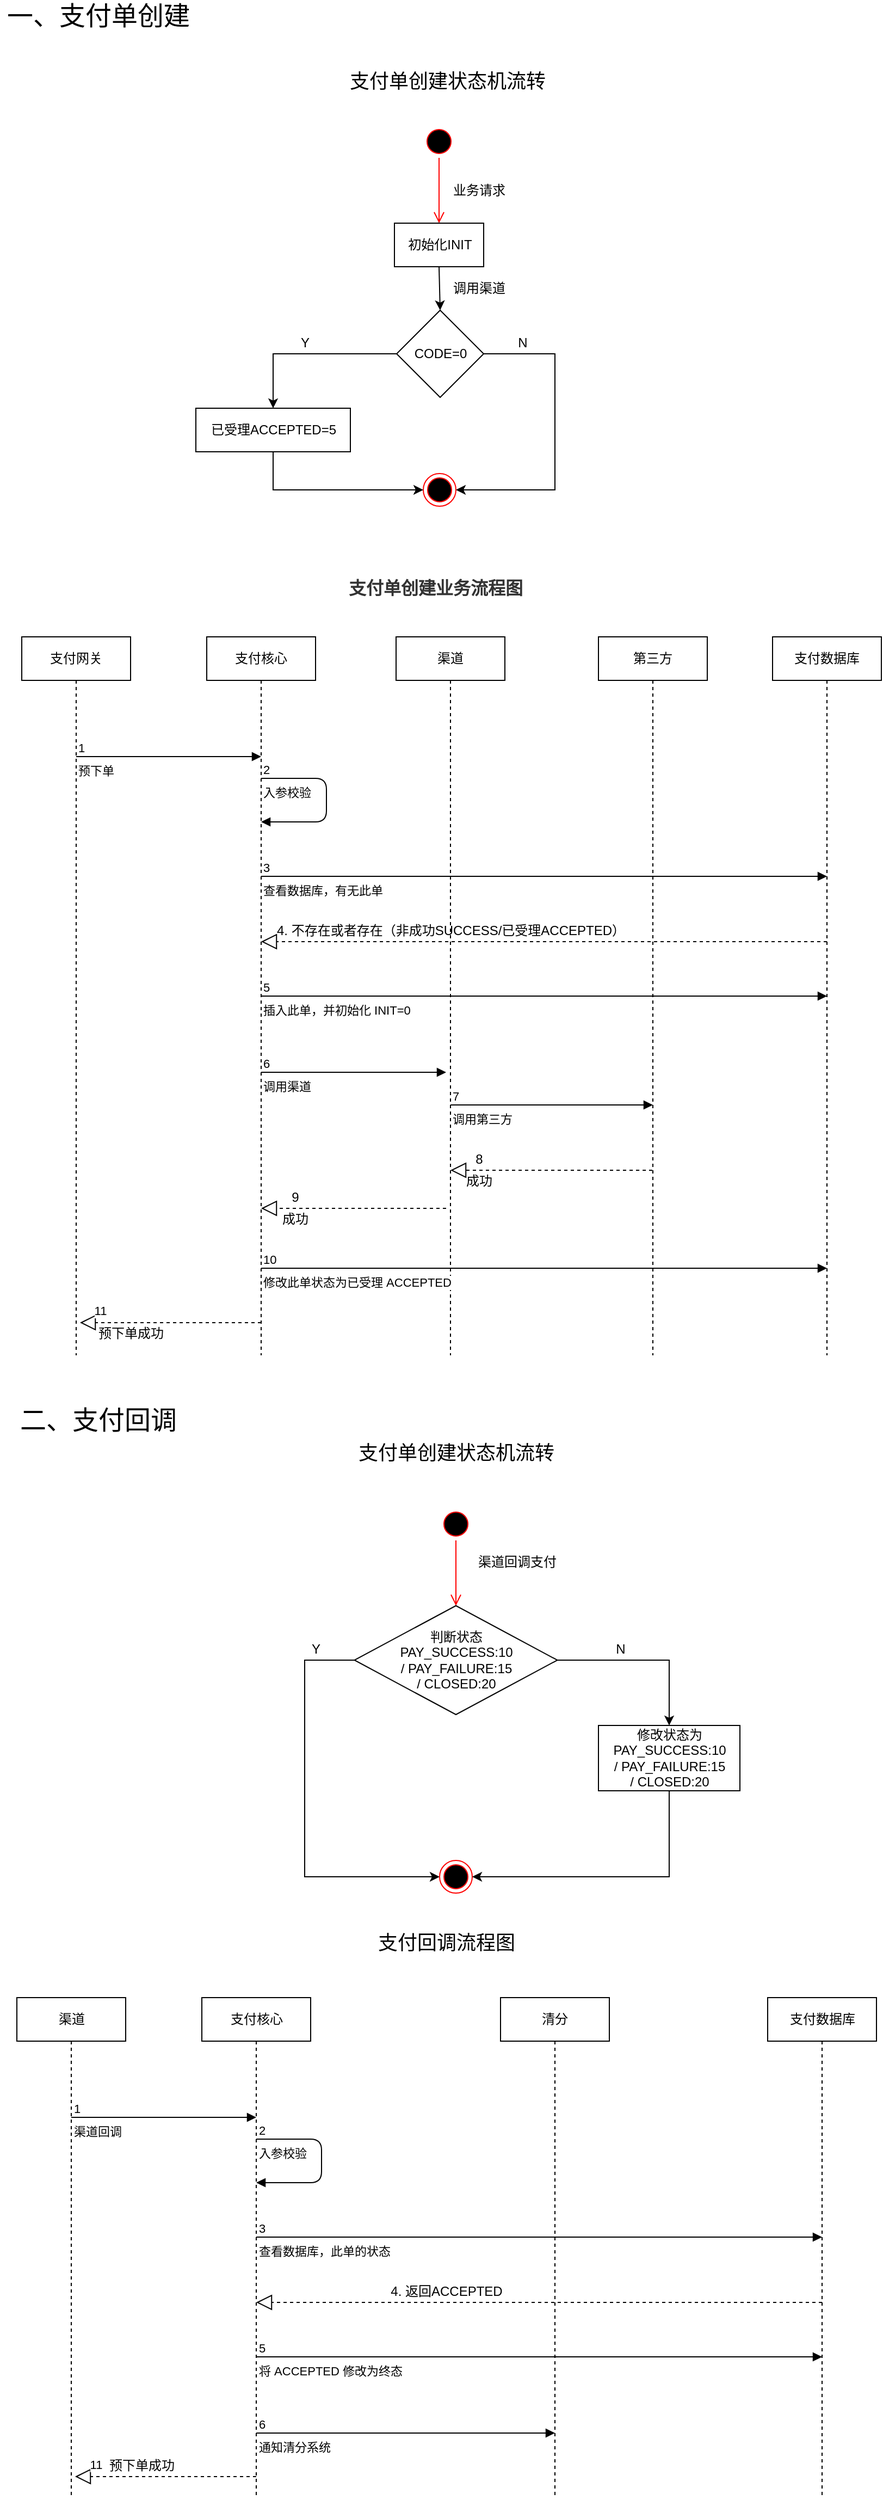<mxfile version="14.4.2" type="github">
  <diagram id="doO7QD25XSTSyCwF2JsC" name="Page-1">
    <mxGraphModel dx="946" dy="591" grid="1" gridSize="10" guides="1" tooltips="1" connect="1" arrows="1" fold="1" page="1" pageScale="1" pageWidth="827" pageHeight="1169" math="0" shadow="0">
      <root>
        <mxCell id="0" />
        <mxCell id="1" parent="0" />
        <mxCell id="Pw1JwfpGeaFqBJXXxSC6-7" value="支付网关" style="shape=umlLifeline;perimeter=lifelinePerimeter;whiteSpace=wrap;html=1;container=1;collapsible=0;recursiveResize=0;outlineConnect=0;" vertex="1" parent="1">
          <mxGeometry x="30" y="620" width="100" height="660" as="geometry" />
        </mxCell>
        <mxCell id="Pw1JwfpGeaFqBJXXxSC6-12" value="预下单" style="endArrow=block;endFill=1;html=1;edgeStyle=orthogonalEdgeStyle;align=left;verticalAlign=top;" edge="1" parent="Pw1JwfpGeaFqBJXXxSC6-7">
          <mxGeometry x="-1" relative="1" as="geometry">
            <mxPoint x="50" y="110" as="sourcePoint" />
            <mxPoint x="220" y="110" as="targetPoint" />
          </mxGeometry>
        </mxCell>
        <mxCell id="Pw1JwfpGeaFqBJXXxSC6-13" value="1" style="edgeLabel;resizable=0;html=1;align=left;verticalAlign=bottom;" connectable="0" vertex="1" parent="Pw1JwfpGeaFqBJXXxSC6-12">
          <mxGeometry x="-1" relative="1" as="geometry" />
        </mxCell>
        <mxCell id="Pw1JwfpGeaFqBJXXxSC6-8" value="支付核心" style="shape=umlLifeline;perimeter=lifelinePerimeter;whiteSpace=wrap;html=1;container=1;collapsible=0;recursiveResize=0;outlineConnect=0;" vertex="1" parent="1">
          <mxGeometry x="200" y="620" width="100" height="660" as="geometry" />
        </mxCell>
        <mxCell id="Pw1JwfpGeaFqBJXXxSC6-9" value="渠道" style="shape=umlLifeline;perimeter=lifelinePerimeter;whiteSpace=wrap;html=1;container=1;collapsible=0;recursiveResize=0;outlineConnect=0;" vertex="1" parent="1">
          <mxGeometry x="374" y="620" width="100" height="660" as="geometry" />
        </mxCell>
        <mxCell id="Pw1JwfpGeaFqBJXXxSC6-10" value="第三方" style="shape=umlLifeline;perimeter=lifelinePerimeter;whiteSpace=wrap;html=1;container=1;collapsible=0;recursiveResize=0;outlineConnect=0;" vertex="1" parent="1">
          <mxGeometry x="560" y="620" width="100" height="660" as="geometry" />
        </mxCell>
        <mxCell id="Pw1JwfpGeaFqBJXXxSC6-11" value="支付数据库" style="shape=umlLifeline;perimeter=lifelinePerimeter;whiteSpace=wrap;html=1;container=1;collapsible=0;recursiveResize=0;outlineConnect=0;" vertex="1" parent="1">
          <mxGeometry x="720" y="620" width="100" height="660" as="geometry" />
        </mxCell>
        <mxCell id="Pw1JwfpGeaFqBJXXxSC6-14" value="入参校验" style="endArrow=block;endFill=1;html=1;edgeStyle=orthogonalEdgeStyle;align=left;verticalAlign=top;" edge="1" parent="1" target="Pw1JwfpGeaFqBJXXxSC6-8">
          <mxGeometry x="-1" relative="1" as="geometry">
            <mxPoint x="250" y="750" as="sourcePoint" />
            <mxPoint x="310" y="810" as="targetPoint" />
            <Array as="points">
              <mxPoint x="310" y="750" />
              <mxPoint x="310" y="790" />
            </Array>
          </mxGeometry>
        </mxCell>
        <mxCell id="Pw1JwfpGeaFqBJXXxSC6-15" value="2" style="edgeLabel;resizable=0;html=1;align=left;verticalAlign=bottom;" connectable="0" vertex="1" parent="Pw1JwfpGeaFqBJXXxSC6-14">
          <mxGeometry x="-1" relative="1" as="geometry" />
        </mxCell>
        <mxCell id="Pw1JwfpGeaFqBJXXxSC6-19" value="" style="endArrow=block;dashed=1;endFill=0;endSize=12;html=1;" edge="1" parent="1" target="Pw1JwfpGeaFqBJXXxSC6-8">
          <mxGeometry width="160" relative="1" as="geometry">
            <mxPoint x="770" y="900" as="sourcePoint" />
            <mxPoint x="660" y="900" as="targetPoint" />
          </mxGeometry>
        </mxCell>
        <mxCell id="Pw1JwfpGeaFqBJXXxSC6-20" value="4. 不存在或者存在（非成功SUCCESS/已受理ACCEPTED）" style="text;html=1;align=center;verticalAlign=middle;resizable=0;points=[];autosize=1;" vertex="1" parent="1">
          <mxGeometry x="254" y="880" width="340" height="20" as="geometry" />
        </mxCell>
        <mxCell id="Pw1JwfpGeaFqBJXXxSC6-23" value="插入此单，并初始化 INIT=0" style="endArrow=block;endFill=1;html=1;edgeStyle=orthogonalEdgeStyle;align=left;verticalAlign=top;" edge="1" parent="1">
          <mxGeometry x="-1" relative="1" as="geometry">
            <mxPoint x="250" y="950" as="sourcePoint" />
            <mxPoint x="770" y="950" as="targetPoint" />
          </mxGeometry>
        </mxCell>
        <mxCell id="Pw1JwfpGeaFqBJXXxSC6-24" value="5" style="edgeLabel;resizable=0;html=1;align=left;verticalAlign=bottom;" connectable="0" vertex="1" parent="Pw1JwfpGeaFqBJXXxSC6-23">
          <mxGeometry x="-1" relative="1" as="geometry" />
        </mxCell>
        <mxCell id="Pw1JwfpGeaFqBJXXxSC6-26" value="查看数据库，有无此单" style="endArrow=block;endFill=1;html=1;edgeStyle=orthogonalEdgeStyle;align=left;verticalAlign=top;" edge="1" parent="1">
          <mxGeometry x="-1" relative="1" as="geometry">
            <mxPoint x="250" y="840" as="sourcePoint" />
            <mxPoint x="770" y="840" as="targetPoint" />
          </mxGeometry>
        </mxCell>
        <mxCell id="Pw1JwfpGeaFqBJXXxSC6-27" value="3" style="edgeLabel;resizable=0;html=1;align=left;verticalAlign=bottom;" connectable="0" vertex="1" parent="Pw1JwfpGeaFqBJXXxSC6-26">
          <mxGeometry x="-1" relative="1" as="geometry" />
        </mxCell>
        <mxCell id="Pw1JwfpGeaFqBJXXxSC6-28" value="调用渠道" style="endArrow=block;endFill=1;html=1;edgeStyle=orthogonalEdgeStyle;align=left;verticalAlign=top;" edge="1" parent="1">
          <mxGeometry x="-1" relative="1" as="geometry">
            <mxPoint x="250" y="1020" as="sourcePoint" />
            <mxPoint x="420" y="1020" as="targetPoint" />
          </mxGeometry>
        </mxCell>
        <mxCell id="Pw1JwfpGeaFqBJXXxSC6-29" value="6" style="edgeLabel;resizable=0;html=1;align=left;verticalAlign=bottom;" connectable="0" vertex="1" parent="Pw1JwfpGeaFqBJXXxSC6-28">
          <mxGeometry x="-1" relative="1" as="geometry" />
        </mxCell>
        <mxCell id="Pw1JwfpGeaFqBJXXxSC6-30" value="调用第三方" style="endArrow=block;endFill=1;html=1;edgeStyle=orthogonalEdgeStyle;align=left;verticalAlign=top;" edge="1" parent="1">
          <mxGeometry x="-1" relative="1" as="geometry">
            <mxPoint x="424" y="1050" as="sourcePoint" />
            <mxPoint x="610" y="1050" as="targetPoint" />
          </mxGeometry>
        </mxCell>
        <mxCell id="Pw1JwfpGeaFqBJXXxSC6-31" value="7" style="edgeLabel;resizable=0;html=1;align=left;verticalAlign=bottom;" connectable="0" vertex="1" parent="Pw1JwfpGeaFqBJXXxSC6-30">
          <mxGeometry x="-1" relative="1" as="geometry" />
        </mxCell>
        <mxCell id="Pw1JwfpGeaFqBJXXxSC6-32" value="" style="endArrow=block;dashed=1;endFill=0;endSize=12;html=1;" edge="1" parent="1" source="Pw1JwfpGeaFqBJXXxSC6-10" target="Pw1JwfpGeaFqBJXXxSC6-9">
          <mxGeometry width="160" relative="1" as="geometry">
            <mxPoint x="610.5" y="1100" as="sourcePoint" />
            <mxPoint x="90" y="1100" as="targetPoint" />
            <Array as="points">
              <mxPoint x="600" y="1110" />
            </Array>
          </mxGeometry>
        </mxCell>
        <mxCell id="Pw1JwfpGeaFqBJXXxSC6-33" value="8" style="text;html=1;align=center;verticalAlign=middle;resizable=0;points=[];autosize=1;" vertex="1" parent="1">
          <mxGeometry x="440" y="1090" width="20" height="20" as="geometry" />
        </mxCell>
        <mxCell id="Pw1JwfpGeaFqBJXXxSC6-34" value="成功" style="text;html=1;align=center;verticalAlign=middle;resizable=0;points=[];autosize=1;" vertex="1" parent="1">
          <mxGeometry x="430" y="1110" width="40" height="20" as="geometry" />
        </mxCell>
        <mxCell id="Pw1JwfpGeaFqBJXXxSC6-35" value="" style="endArrow=block;dashed=1;endFill=0;endSize=12;html=1;" edge="1" parent="1">
          <mxGeometry width="160" relative="1" as="geometry">
            <mxPoint x="420" y="1145" as="sourcePoint" />
            <mxPoint x="250" y="1145" as="targetPoint" />
            <Array as="points" />
          </mxGeometry>
        </mxCell>
        <mxCell id="Pw1JwfpGeaFqBJXXxSC6-36" value="9" style="text;html=1;align=center;verticalAlign=middle;resizable=0;points=[];autosize=1;" vertex="1" parent="1">
          <mxGeometry x="270.5" y="1125" width="20" height="20" as="geometry" />
        </mxCell>
        <mxCell id="Pw1JwfpGeaFqBJXXxSC6-37" value="成功" style="text;html=1;align=center;verticalAlign=middle;resizable=0;points=[];autosize=1;" vertex="1" parent="1">
          <mxGeometry x="260.5" y="1145" width="40" height="20" as="geometry" />
        </mxCell>
        <mxCell id="Pw1JwfpGeaFqBJXXxSC6-40" value="修改此单状态为已受理 ACCEPTED" style="endArrow=block;endFill=1;html=1;edgeStyle=orthogonalEdgeStyle;align=left;verticalAlign=top;" edge="1" parent="1">
          <mxGeometry x="-1" relative="1" as="geometry">
            <mxPoint x="250" y="1200" as="sourcePoint" />
            <mxPoint x="770" y="1200" as="targetPoint" />
          </mxGeometry>
        </mxCell>
        <mxCell id="Pw1JwfpGeaFqBJXXxSC6-41" value="10" style="edgeLabel;resizable=0;html=1;align=left;verticalAlign=bottom;" connectable="0" vertex="1" parent="Pw1JwfpGeaFqBJXXxSC6-40">
          <mxGeometry x="-1" relative="1" as="geometry" />
        </mxCell>
        <mxCell id="Pw1JwfpGeaFqBJXXxSC6-42" value="" style="endArrow=block;dashed=1;endFill=0;endSize=12;html=1;" edge="1" parent="1">
          <mxGeometry width="160" relative="1" as="geometry">
            <mxPoint x="250" y="1250" as="sourcePoint" />
            <mxPoint x="83.5" y="1250" as="targetPoint" />
            <Array as="points" />
          </mxGeometry>
        </mxCell>
        <mxCell id="Pw1JwfpGeaFqBJXXxSC6-43" value="11" style="edgeLabel;html=1;align=center;verticalAlign=middle;resizable=0;points=[];" vertex="1" connectable="0" parent="Pw1JwfpGeaFqBJXXxSC6-42">
          <mxGeometry x="0.778" y="-11" relative="1" as="geometry">
            <mxPoint as="offset" />
          </mxGeometry>
        </mxCell>
        <mxCell id="Pw1JwfpGeaFqBJXXxSC6-44" value="预下单成功" style="text;html=1;align=center;verticalAlign=middle;resizable=0;points=[];autosize=1;" vertex="1" parent="1">
          <mxGeometry x="90" y="1250" width="80" height="20" as="geometry" />
        </mxCell>
        <mxCell id="Pw1JwfpGeaFqBJXXxSC6-46" value="" style="ellipse;html=1;shape=startState;fillColor=#000000;strokeColor=#ff0000;" vertex="1" parent="1">
          <mxGeometry x="398.5" y="150" width="30" height="30" as="geometry" />
        </mxCell>
        <mxCell id="Pw1JwfpGeaFqBJXXxSC6-47" value="" style="edgeStyle=orthogonalEdgeStyle;html=1;verticalAlign=bottom;endArrow=open;endSize=8;strokeColor=#ff0000;" edge="1" source="Pw1JwfpGeaFqBJXXxSC6-46" parent="1">
          <mxGeometry relative="1" as="geometry">
            <mxPoint x="413.5" y="240" as="targetPoint" />
          </mxGeometry>
        </mxCell>
        <mxCell id="Pw1JwfpGeaFqBJXXxSC6-48" value="&lt;font style=&quot;font-size: 18px&quot;&gt;支付单创建状态机流转&lt;/font&gt;" style="text;html=1;align=center;verticalAlign=middle;resizable=0;points=[];autosize=1;" vertex="1" parent="1">
          <mxGeometry x="320.5" y="100" width="200" height="20" as="geometry" />
        </mxCell>
        <mxCell id="Pw1JwfpGeaFqBJXXxSC6-49" value="业务请求" style="text;html=1;align=center;verticalAlign=middle;resizable=0;points=[];autosize=1;" vertex="1" parent="1">
          <mxGeometry x="419.5" y="200" width="60" height="20" as="geometry" />
        </mxCell>
        <mxCell id="Pw1JwfpGeaFqBJXXxSC6-50" value="初始化INIT" style="html=1;" vertex="1" parent="1">
          <mxGeometry x="372.5" y="240" width="82" height="40" as="geometry" />
        </mxCell>
        <mxCell id="Pw1JwfpGeaFqBJXXxSC6-58" style="edgeStyle=orthogonalEdgeStyle;rounded=0;orthogonalLoop=1;jettySize=auto;html=1;exitX=0;exitY=0.5;exitDx=0;exitDy=0;entryX=0.5;entryY=0;entryDx=0;entryDy=0;" edge="1" parent="1" source="Pw1JwfpGeaFqBJXXxSC6-51" target="Pw1JwfpGeaFqBJXXxSC6-57">
          <mxGeometry relative="1" as="geometry" />
        </mxCell>
        <mxCell id="Pw1JwfpGeaFqBJXXxSC6-61" style="edgeStyle=orthogonalEdgeStyle;rounded=0;orthogonalLoop=1;jettySize=auto;html=1;exitX=1;exitY=0.5;exitDx=0;exitDy=0;entryX=1;entryY=0.5;entryDx=0;entryDy=0;" edge="1" parent="1" source="Pw1JwfpGeaFqBJXXxSC6-51" target="Pw1JwfpGeaFqBJXXxSC6-54">
          <mxGeometry relative="1" as="geometry">
            <Array as="points">
              <mxPoint x="520" y="360" />
              <mxPoint x="520" y="485" />
            </Array>
          </mxGeometry>
        </mxCell>
        <mxCell id="Pw1JwfpGeaFqBJXXxSC6-51" value="CODE=0" style="rhombus;whiteSpace=wrap;html=1;" vertex="1" parent="1">
          <mxGeometry x="374.5" y="320" width="80" height="80" as="geometry" />
        </mxCell>
        <mxCell id="Pw1JwfpGeaFqBJXXxSC6-52" value="" style="endArrow=classic;html=1;entryX=0.5;entryY=0;entryDx=0;entryDy=0;exitX=0.5;exitY=1;exitDx=0;exitDy=0;" edge="1" parent="1" source="Pw1JwfpGeaFqBJXXxSC6-50" target="Pw1JwfpGeaFqBJXXxSC6-51">
          <mxGeometry width="50" height="50" relative="1" as="geometry">
            <mxPoint x="400.5" y="320" as="sourcePoint" />
            <mxPoint x="450.5" y="270" as="targetPoint" />
          </mxGeometry>
        </mxCell>
        <mxCell id="Pw1JwfpGeaFqBJXXxSC6-54" value="" style="ellipse;html=1;shape=endState;fillColor=#000000;strokeColor=#ff0000;" vertex="1" parent="1">
          <mxGeometry x="399" y="470" width="30" height="30" as="geometry" />
        </mxCell>
        <mxCell id="Pw1JwfpGeaFqBJXXxSC6-55" value="调用渠道" style="text;html=1;align=center;verticalAlign=middle;resizable=0;points=[];autosize=1;" vertex="1" parent="1">
          <mxGeometry x="420" y="290" width="60" height="20" as="geometry" />
        </mxCell>
        <mxCell id="Pw1JwfpGeaFqBJXXxSC6-59" style="edgeStyle=orthogonalEdgeStyle;rounded=0;orthogonalLoop=1;jettySize=auto;html=1;entryX=0;entryY=0.5;entryDx=0;entryDy=0;exitX=0.5;exitY=1;exitDx=0;exitDy=0;" edge="1" parent="1" source="Pw1JwfpGeaFqBJXXxSC6-57" target="Pw1JwfpGeaFqBJXXxSC6-54">
          <mxGeometry relative="1" as="geometry" />
        </mxCell>
        <mxCell id="Pw1JwfpGeaFqBJXXxSC6-57" value="已受理ACCEPTED=5" style="html=1;" vertex="1" parent="1">
          <mxGeometry x="190" y="410" width="142" height="40" as="geometry" />
        </mxCell>
        <mxCell id="Pw1JwfpGeaFqBJXXxSC6-60" value="Y" style="text;html=1;align=center;verticalAlign=middle;resizable=0;points=[];autosize=1;" vertex="1" parent="1">
          <mxGeometry x="280" y="340" width="20" height="20" as="geometry" />
        </mxCell>
        <mxCell id="Pw1JwfpGeaFqBJXXxSC6-62" value="N" style="text;html=1;align=center;verticalAlign=middle;resizable=0;points=[];autosize=1;" vertex="1" parent="1">
          <mxGeometry x="480" y="340" width="20" height="20" as="geometry" />
        </mxCell>
        <mxCell id="Pw1JwfpGeaFqBJXXxSC6-63" value="&lt;h3 id=&quot;id-2.1.0.4支付系统UML图-1.1.2支付单创建业务流程图&quot; style=&quot;margin: 30px 0px 0px ; padding: 0px ; color: rgb(51 , 51 , 51) ; font-size: 16px ; line-height: 1.5 ; font-family: &amp;#34;arial&amp;#34; , sans-serif ; background-color: rgb(255 , 255 , 255)&quot;&gt;支付单创建业务流程图&lt;/h3&gt;" style="text;html=1;align=center;verticalAlign=middle;resizable=0;points=[];autosize=1;" vertex="1" parent="1">
          <mxGeometry x="320" y="530" width="180" height="60" as="geometry" />
        </mxCell>
        <mxCell id="Pw1JwfpGeaFqBJXXxSC6-64" value="&lt;font style=&quot;font-size: 24px&quot;&gt;一、支付单创建&lt;/font&gt;" style="text;html=1;align=center;verticalAlign=middle;resizable=0;points=[];autosize=1;" vertex="1" parent="1">
          <mxGeometry x="10" y="40" width="180" height="20" as="geometry" />
        </mxCell>
        <mxCell id="Pw1JwfpGeaFqBJXXxSC6-65" value="&lt;font style=&quot;font-size: 24px&quot;&gt;二、支付回调&lt;/font&gt;" style="text;html=1;align=center;verticalAlign=middle;resizable=0;points=[];autosize=1;" vertex="1" parent="1">
          <mxGeometry x="20" y="1330" width="160" height="20" as="geometry" />
        </mxCell>
        <mxCell id="Pw1JwfpGeaFqBJXXxSC6-68" value="" style="ellipse;html=1;shape=startState;fillColor=#000000;strokeColor=#ff0000;" vertex="1" parent="1">
          <mxGeometry x="414" y="1420" width="30" height="30" as="geometry" />
        </mxCell>
        <mxCell id="Pw1JwfpGeaFqBJXXxSC6-69" value="" style="edgeStyle=orthogonalEdgeStyle;html=1;verticalAlign=bottom;endArrow=open;endSize=8;strokeColor=#ff0000;" edge="1" source="Pw1JwfpGeaFqBJXXxSC6-68" parent="1">
          <mxGeometry relative="1" as="geometry">
            <mxPoint x="429" y="1510" as="targetPoint" />
          </mxGeometry>
        </mxCell>
        <mxCell id="Pw1JwfpGeaFqBJXXxSC6-70" value="渠道回调支付" style="text;html=1;align=center;verticalAlign=middle;resizable=0;points=[];autosize=1;" vertex="1" parent="1">
          <mxGeometry x="440" y="1460" width="90" height="20" as="geometry" />
        </mxCell>
        <mxCell id="Pw1JwfpGeaFqBJXXxSC6-73" style="edgeStyle=orthogonalEdgeStyle;rounded=0;orthogonalLoop=1;jettySize=auto;html=1;exitX=0;exitY=0.5;exitDx=0;exitDy=0;entryX=0;entryY=0.5;entryDx=0;entryDy=0;" edge="1" parent="1" source="Pw1JwfpGeaFqBJXXxSC6-71" target="Pw1JwfpGeaFqBJXXxSC6-72">
          <mxGeometry relative="1" as="geometry">
            <Array as="points">
              <mxPoint x="290" y="1560" />
              <mxPoint x="290" y="1759" />
            </Array>
          </mxGeometry>
        </mxCell>
        <mxCell id="Pw1JwfpGeaFqBJXXxSC6-76" style="edgeStyle=orthogonalEdgeStyle;rounded=0;orthogonalLoop=1;jettySize=auto;html=1;exitX=1;exitY=0.5;exitDx=0;exitDy=0;" edge="1" parent="1" source="Pw1JwfpGeaFqBJXXxSC6-71" target="Pw1JwfpGeaFqBJXXxSC6-75">
          <mxGeometry relative="1" as="geometry" />
        </mxCell>
        <mxCell id="Pw1JwfpGeaFqBJXXxSC6-71" value="判断状态&lt;br&gt;PAY_SUCCESS:10&lt;br&gt;/ PAY_FAILURE:15&lt;br&gt;/ CLOSED:20" style="rhombus;whiteSpace=wrap;html=1;" vertex="1" parent="1">
          <mxGeometry x="335.75" y="1510" width="186.5" height="100" as="geometry" />
        </mxCell>
        <mxCell id="Pw1JwfpGeaFqBJXXxSC6-72" value="" style="ellipse;html=1;shape=endState;fillColor=#000000;strokeColor=#ff0000;" vertex="1" parent="1">
          <mxGeometry x="414" y="1744" width="30" height="30" as="geometry" />
        </mxCell>
        <mxCell id="Pw1JwfpGeaFqBJXXxSC6-74" value="Y" style="text;html=1;align=center;verticalAlign=middle;resizable=0;points=[];autosize=1;" vertex="1" parent="1">
          <mxGeometry x="290" y="1540" width="20" height="20" as="geometry" />
        </mxCell>
        <mxCell id="Pw1JwfpGeaFqBJXXxSC6-77" style="edgeStyle=orthogonalEdgeStyle;rounded=0;orthogonalLoop=1;jettySize=auto;html=1;exitX=0.5;exitY=1;exitDx=0;exitDy=0;entryX=1;entryY=0.5;entryDx=0;entryDy=0;" edge="1" parent="1" source="Pw1JwfpGeaFqBJXXxSC6-75" target="Pw1JwfpGeaFqBJXXxSC6-72">
          <mxGeometry relative="1" as="geometry" />
        </mxCell>
        <mxCell id="Pw1JwfpGeaFqBJXXxSC6-75" value="&lt;span&gt;修改状态为&lt;br&gt;PAY_SUCCESS:10&lt;/span&gt;&lt;br&gt;&lt;span&gt;/ PAY_FAILURE:15&lt;/span&gt;&lt;br&gt;&lt;span&gt;/ CLOSED:20&lt;/span&gt;" style="html=1;" vertex="1" parent="1">
          <mxGeometry x="560" y="1620" width="130" height="60" as="geometry" />
        </mxCell>
        <mxCell id="Pw1JwfpGeaFqBJXXxSC6-78" value="N" style="text;html=1;align=center;verticalAlign=middle;resizable=0;points=[];autosize=1;" vertex="1" parent="1">
          <mxGeometry x="570" y="1540" width="20" height="20" as="geometry" />
        </mxCell>
        <mxCell id="Pw1JwfpGeaFqBJXXxSC6-79" value="&lt;font style=&quot;font-size: 18px&quot;&gt;支付单创建状态机流转&lt;/font&gt;" style="text;html=1;align=center;verticalAlign=middle;resizable=0;points=[];autosize=1;" vertex="1" parent="1">
          <mxGeometry x="329" y="1360" width="200" height="20" as="geometry" />
        </mxCell>
        <mxCell id="Pw1JwfpGeaFqBJXXxSC6-80" value="&lt;font style=&quot;font-size: 18px&quot;&gt;支付回调流程图&lt;/font&gt;" style="text;html=1;align=center;verticalAlign=middle;resizable=0;points=[];autosize=1;" vertex="1" parent="1">
          <mxGeometry x="350" y="1810" width="140" height="20" as="geometry" />
        </mxCell>
        <mxCell id="Pw1JwfpGeaFqBJXXxSC6-81" value="渠道" style="shape=umlLifeline;perimeter=lifelinePerimeter;whiteSpace=wrap;html=1;container=1;collapsible=0;recursiveResize=0;outlineConnect=0;" vertex="1" parent="1">
          <mxGeometry x="25.5" y="1870" width="100" height="460" as="geometry" />
        </mxCell>
        <mxCell id="Pw1JwfpGeaFqBJXXxSC6-82" value="渠道回调" style="endArrow=block;endFill=1;html=1;edgeStyle=orthogonalEdgeStyle;align=left;verticalAlign=top;" edge="1" parent="Pw1JwfpGeaFqBJXXxSC6-81">
          <mxGeometry x="-1" relative="1" as="geometry">
            <mxPoint x="50" y="110" as="sourcePoint" />
            <mxPoint x="220" y="110" as="targetPoint" />
          </mxGeometry>
        </mxCell>
        <mxCell id="Pw1JwfpGeaFqBJXXxSC6-83" value="1" style="edgeLabel;resizable=0;html=1;align=left;verticalAlign=bottom;" connectable="0" vertex="1" parent="Pw1JwfpGeaFqBJXXxSC6-82">
          <mxGeometry x="-1" relative="1" as="geometry" />
        </mxCell>
        <mxCell id="Pw1JwfpGeaFqBJXXxSC6-84" value="支付核心" style="shape=umlLifeline;perimeter=lifelinePerimeter;whiteSpace=wrap;html=1;container=1;collapsible=0;recursiveResize=0;outlineConnect=0;" vertex="1" parent="1">
          <mxGeometry x="195.5" y="1870" width="100" height="460" as="geometry" />
        </mxCell>
        <mxCell id="Pw1JwfpGeaFqBJXXxSC6-85" value="清分" style="shape=umlLifeline;perimeter=lifelinePerimeter;whiteSpace=wrap;html=1;container=1;collapsible=0;recursiveResize=0;outlineConnect=0;" vertex="1" parent="1">
          <mxGeometry x="470" y="1870" width="100" height="460" as="geometry" />
        </mxCell>
        <mxCell id="Pw1JwfpGeaFqBJXXxSC6-87" value="支付数据库" style="shape=umlLifeline;perimeter=lifelinePerimeter;whiteSpace=wrap;html=1;container=1;collapsible=0;recursiveResize=0;outlineConnect=0;" vertex="1" parent="1">
          <mxGeometry x="715.5" y="1870" width="100" height="460" as="geometry" />
        </mxCell>
        <mxCell id="Pw1JwfpGeaFqBJXXxSC6-88" value="入参校验" style="endArrow=block;endFill=1;html=1;edgeStyle=orthogonalEdgeStyle;align=left;verticalAlign=top;" edge="1" parent="1" target="Pw1JwfpGeaFqBJXXxSC6-84">
          <mxGeometry x="-1" relative="1" as="geometry">
            <mxPoint x="245.5" y="2000" as="sourcePoint" />
            <mxPoint x="305.5" y="2060" as="targetPoint" />
            <Array as="points">
              <mxPoint x="305.5" y="2000" />
              <mxPoint x="305.5" y="2040" />
            </Array>
          </mxGeometry>
        </mxCell>
        <mxCell id="Pw1JwfpGeaFqBJXXxSC6-89" value="2" style="edgeLabel;resizable=0;html=1;align=left;verticalAlign=bottom;" connectable="0" vertex="1" parent="Pw1JwfpGeaFqBJXXxSC6-88">
          <mxGeometry x="-1" relative="1" as="geometry" />
        </mxCell>
        <mxCell id="Pw1JwfpGeaFqBJXXxSC6-90" value="" style="endArrow=block;dashed=1;endFill=0;endSize=12;html=1;" edge="1" parent="1" target="Pw1JwfpGeaFqBJXXxSC6-84">
          <mxGeometry width="160" relative="1" as="geometry">
            <mxPoint x="765.5" y="2150" as="sourcePoint" />
            <mxPoint x="655.5" y="2150" as="targetPoint" />
          </mxGeometry>
        </mxCell>
        <mxCell id="Pw1JwfpGeaFqBJXXxSC6-91" value="4. 返回ACCEPTED" style="text;html=1;align=center;verticalAlign=middle;resizable=0;points=[];autosize=1;" vertex="1" parent="1">
          <mxGeometry x="359.5" y="2130" width="120" height="20" as="geometry" />
        </mxCell>
        <mxCell id="Pw1JwfpGeaFqBJXXxSC6-92" value="将 ACCEPTED 修改为终态" style="endArrow=block;endFill=1;html=1;edgeStyle=orthogonalEdgeStyle;align=left;verticalAlign=top;" edge="1" parent="1">
          <mxGeometry x="-1" relative="1" as="geometry">
            <mxPoint x="245.5" y="2200" as="sourcePoint" />
            <mxPoint x="765.5" y="2200" as="targetPoint" />
          </mxGeometry>
        </mxCell>
        <mxCell id="Pw1JwfpGeaFqBJXXxSC6-93" value="5" style="edgeLabel;resizable=0;html=1;align=left;verticalAlign=bottom;" connectable="0" vertex="1" parent="Pw1JwfpGeaFqBJXXxSC6-92">
          <mxGeometry x="-1" relative="1" as="geometry" />
        </mxCell>
        <mxCell id="Pw1JwfpGeaFqBJXXxSC6-94" value="查看数据库，此单的状态" style="endArrow=block;endFill=1;html=1;edgeStyle=orthogonalEdgeStyle;align=left;verticalAlign=top;" edge="1" parent="1">
          <mxGeometry x="-1" relative="1" as="geometry">
            <mxPoint x="245.5" y="2090" as="sourcePoint" />
            <mxPoint x="765.5" y="2090" as="targetPoint" />
          </mxGeometry>
        </mxCell>
        <mxCell id="Pw1JwfpGeaFqBJXXxSC6-95" value="3" style="edgeLabel;resizable=0;html=1;align=left;verticalAlign=bottom;" connectable="0" vertex="1" parent="Pw1JwfpGeaFqBJXXxSC6-94">
          <mxGeometry x="-1" relative="1" as="geometry" />
        </mxCell>
        <mxCell id="Pw1JwfpGeaFqBJXXxSC6-96" value="通知清分系统" style="endArrow=block;endFill=1;html=1;edgeStyle=orthogonalEdgeStyle;align=left;verticalAlign=top;" edge="1" parent="1">
          <mxGeometry x="-1" relative="1" as="geometry">
            <mxPoint x="245.5" y="2270" as="sourcePoint" />
            <mxPoint x="520" y="2270" as="targetPoint" />
          </mxGeometry>
        </mxCell>
        <mxCell id="Pw1JwfpGeaFqBJXXxSC6-97" value="6" style="edgeLabel;resizable=0;html=1;align=left;verticalAlign=bottom;" connectable="0" vertex="1" parent="Pw1JwfpGeaFqBJXXxSC6-96">
          <mxGeometry x="-1" relative="1" as="geometry" />
        </mxCell>
        <mxCell id="Pw1JwfpGeaFqBJXXxSC6-108" value="" style="endArrow=block;dashed=1;endFill=0;endSize=12;html=1;" edge="1" parent="1">
          <mxGeometry width="160" relative="1" as="geometry">
            <mxPoint x="245.5" y="2310" as="sourcePoint" />
            <mxPoint x="79" y="2310" as="targetPoint" />
            <Array as="points" />
          </mxGeometry>
        </mxCell>
        <mxCell id="Pw1JwfpGeaFqBJXXxSC6-109" value="11" style="edgeLabel;html=1;align=center;verticalAlign=middle;resizable=0;points=[];" vertex="1" connectable="0" parent="Pw1JwfpGeaFqBJXXxSC6-108">
          <mxGeometry x="0.778" y="-11" relative="1" as="geometry">
            <mxPoint as="offset" />
          </mxGeometry>
        </mxCell>
        <mxCell id="Pw1JwfpGeaFqBJXXxSC6-110" value="预下单成功" style="text;html=1;align=center;verticalAlign=middle;resizable=0;points=[];autosize=1;" vertex="1" parent="1">
          <mxGeometry x="100" y="2290" width="80" height="20" as="geometry" />
        </mxCell>
      </root>
    </mxGraphModel>
  </diagram>
</mxfile>
